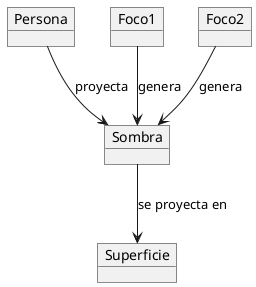 @startuml
object Persona
object Foco1
object Foco2
object Sombra
object Superficie

Persona --> Sombra : "proyecta"
Foco1 --> Sombra : "genera"
Foco2 --> Sombra : "genera"
Sombra --> Superficie : "se proyecta en"
@enduml
